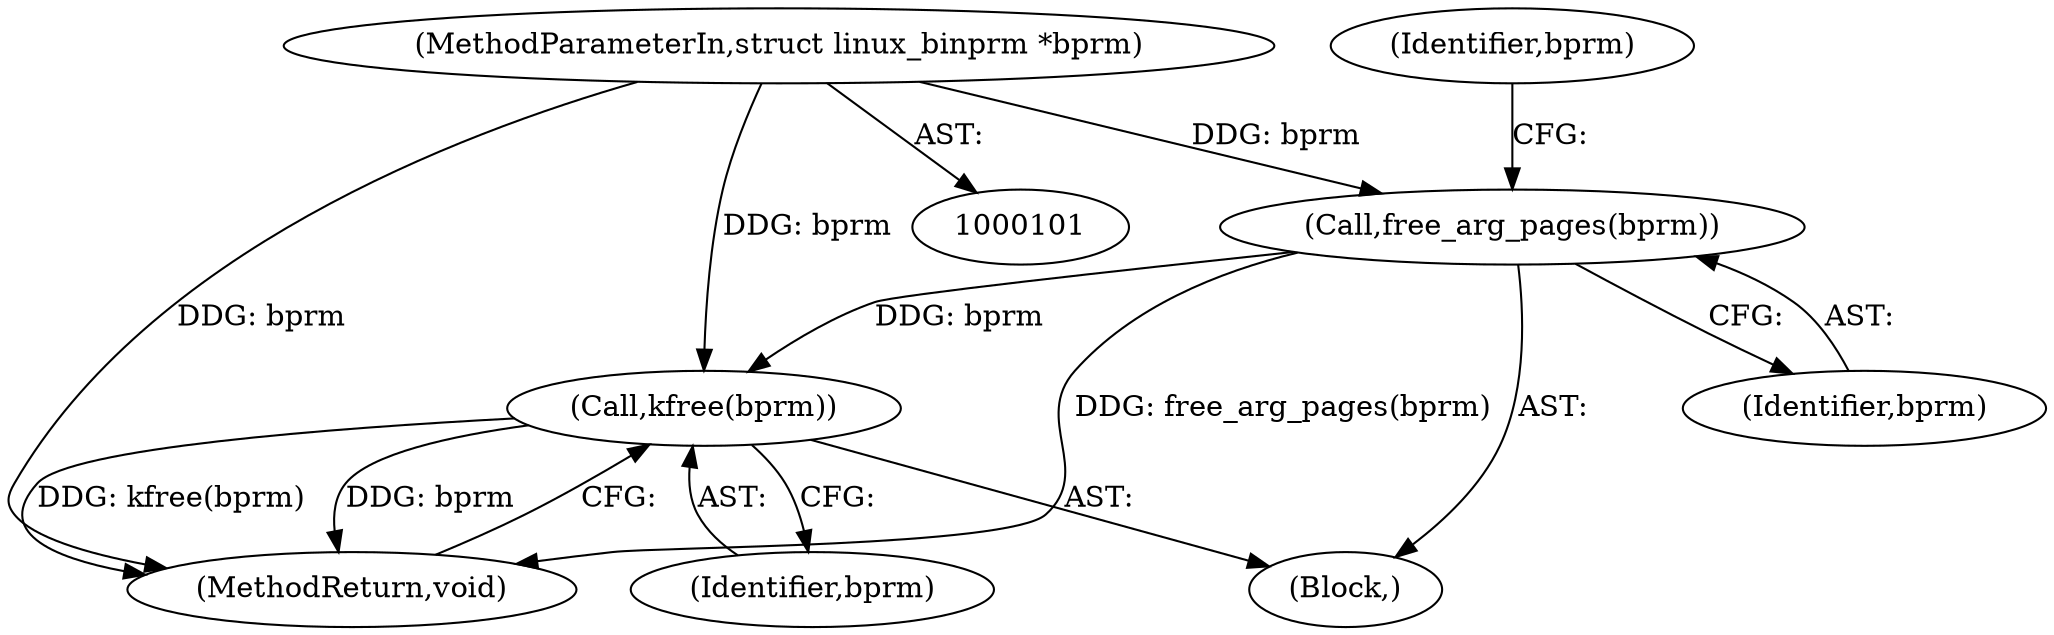digraph "0_linux_b66c5984017533316fd1951770302649baf1aa33_1@pointer" {
"1000102" [label="(MethodParameterIn,struct linux_binprm *bprm)"];
"1000104" [label="(Call,free_arg_pages(bprm))"];
"1000134" [label="(Call,kfree(bprm))"];
"1000135" [label="(Identifier,bprm)"];
"1000105" [label="(Identifier,bprm)"];
"1000104" [label="(Call,free_arg_pages(bprm))"];
"1000108" [label="(Identifier,bprm)"];
"1000103" [label="(Block,)"];
"1000136" [label="(MethodReturn,void)"];
"1000134" [label="(Call,kfree(bprm))"];
"1000102" [label="(MethodParameterIn,struct linux_binprm *bprm)"];
"1000102" -> "1000101"  [label="AST: "];
"1000102" -> "1000136"  [label="DDG: bprm"];
"1000102" -> "1000104"  [label="DDG: bprm"];
"1000102" -> "1000134"  [label="DDG: bprm"];
"1000104" -> "1000103"  [label="AST: "];
"1000104" -> "1000105"  [label="CFG: "];
"1000105" -> "1000104"  [label="AST: "];
"1000108" -> "1000104"  [label="CFG: "];
"1000104" -> "1000136"  [label="DDG: free_arg_pages(bprm)"];
"1000104" -> "1000134"  [label="DDG: bprm"];
"1000134" -> "1000103"  [label="AST: "];
"1000134" -> "1000135"  [label="CFG: "];
"1000135" -> "1000134"  [label="AST: "];
"1000136" -> "1000134"  [label="CFG: "];
"1000134" -> "1000136"  [label="DDG: kfree(bprm)"];
"1000134" -> "1000136"  [label="DDG: bprm"];
}
